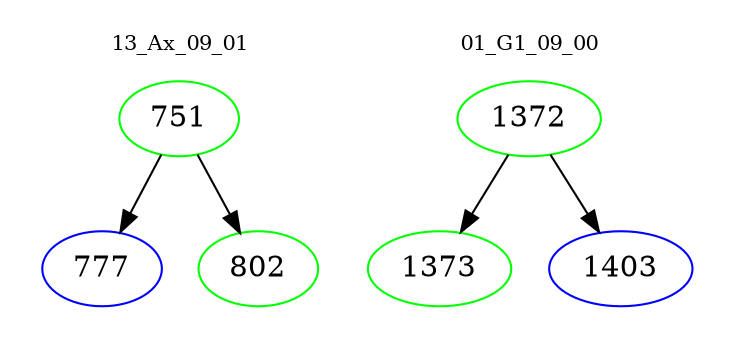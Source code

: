 digraph{
subgraph cluster_0 {
color = white
label = "13_Ax_09_01";
fontsize=10;
T0_751 [label="751", color="green"]
T0_751 -> T0_777 [color="black"]
T0_777 [label="777", color="blue"]
T0_751 -> T0_802 [color="black"]
T0_802 [label="802", color="green"]
}
subgraph cluster_1 {
color = white
label = "01_G1_09_00";
fontsize=10;
T1_1372 [label="1372", color="green"]
T1_1372 -> T1_1373 [color="black"]
T1_1373 [label="1373", color="green"]
T1_1372 -> T1_1403 [color="black"]
T1_1403 [label="1403", color="blue"]
}
}
